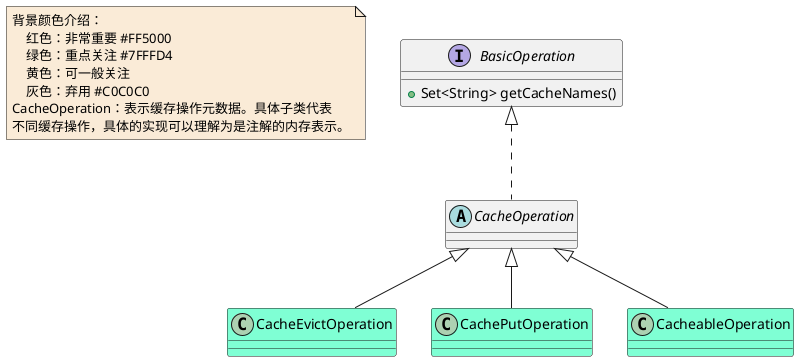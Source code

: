 @startuml

note  as N1 #FAEBD7
    背景颜色介绍：
        红色：非常重要 #FF5000
        绿色：重点关注 #7FFFD4
        黄色：可一般关注
        灰色：弃用 #C0C0C0
    CacheOperation：表示缓存操作元数据。具体子类代表
    不同缓存操作，具体的实现可以理解为是注解的内存表示。
end note


abstract class CacheOperation
interface BasicOperation
BasicOperation : +Set<String> getCacheNames()
class CacheEvictOperation #7FFFD4
class CachePutOperation #7FFFD4
class CacheableOperation #7FFFD4



BasicOperation <|.. CacheOperation


CacheOperation <|-- CacheEvictOperation
CacheOperation <|-- CachePutOperation
CacheOperation <|-- CacheableOperation






@enduml